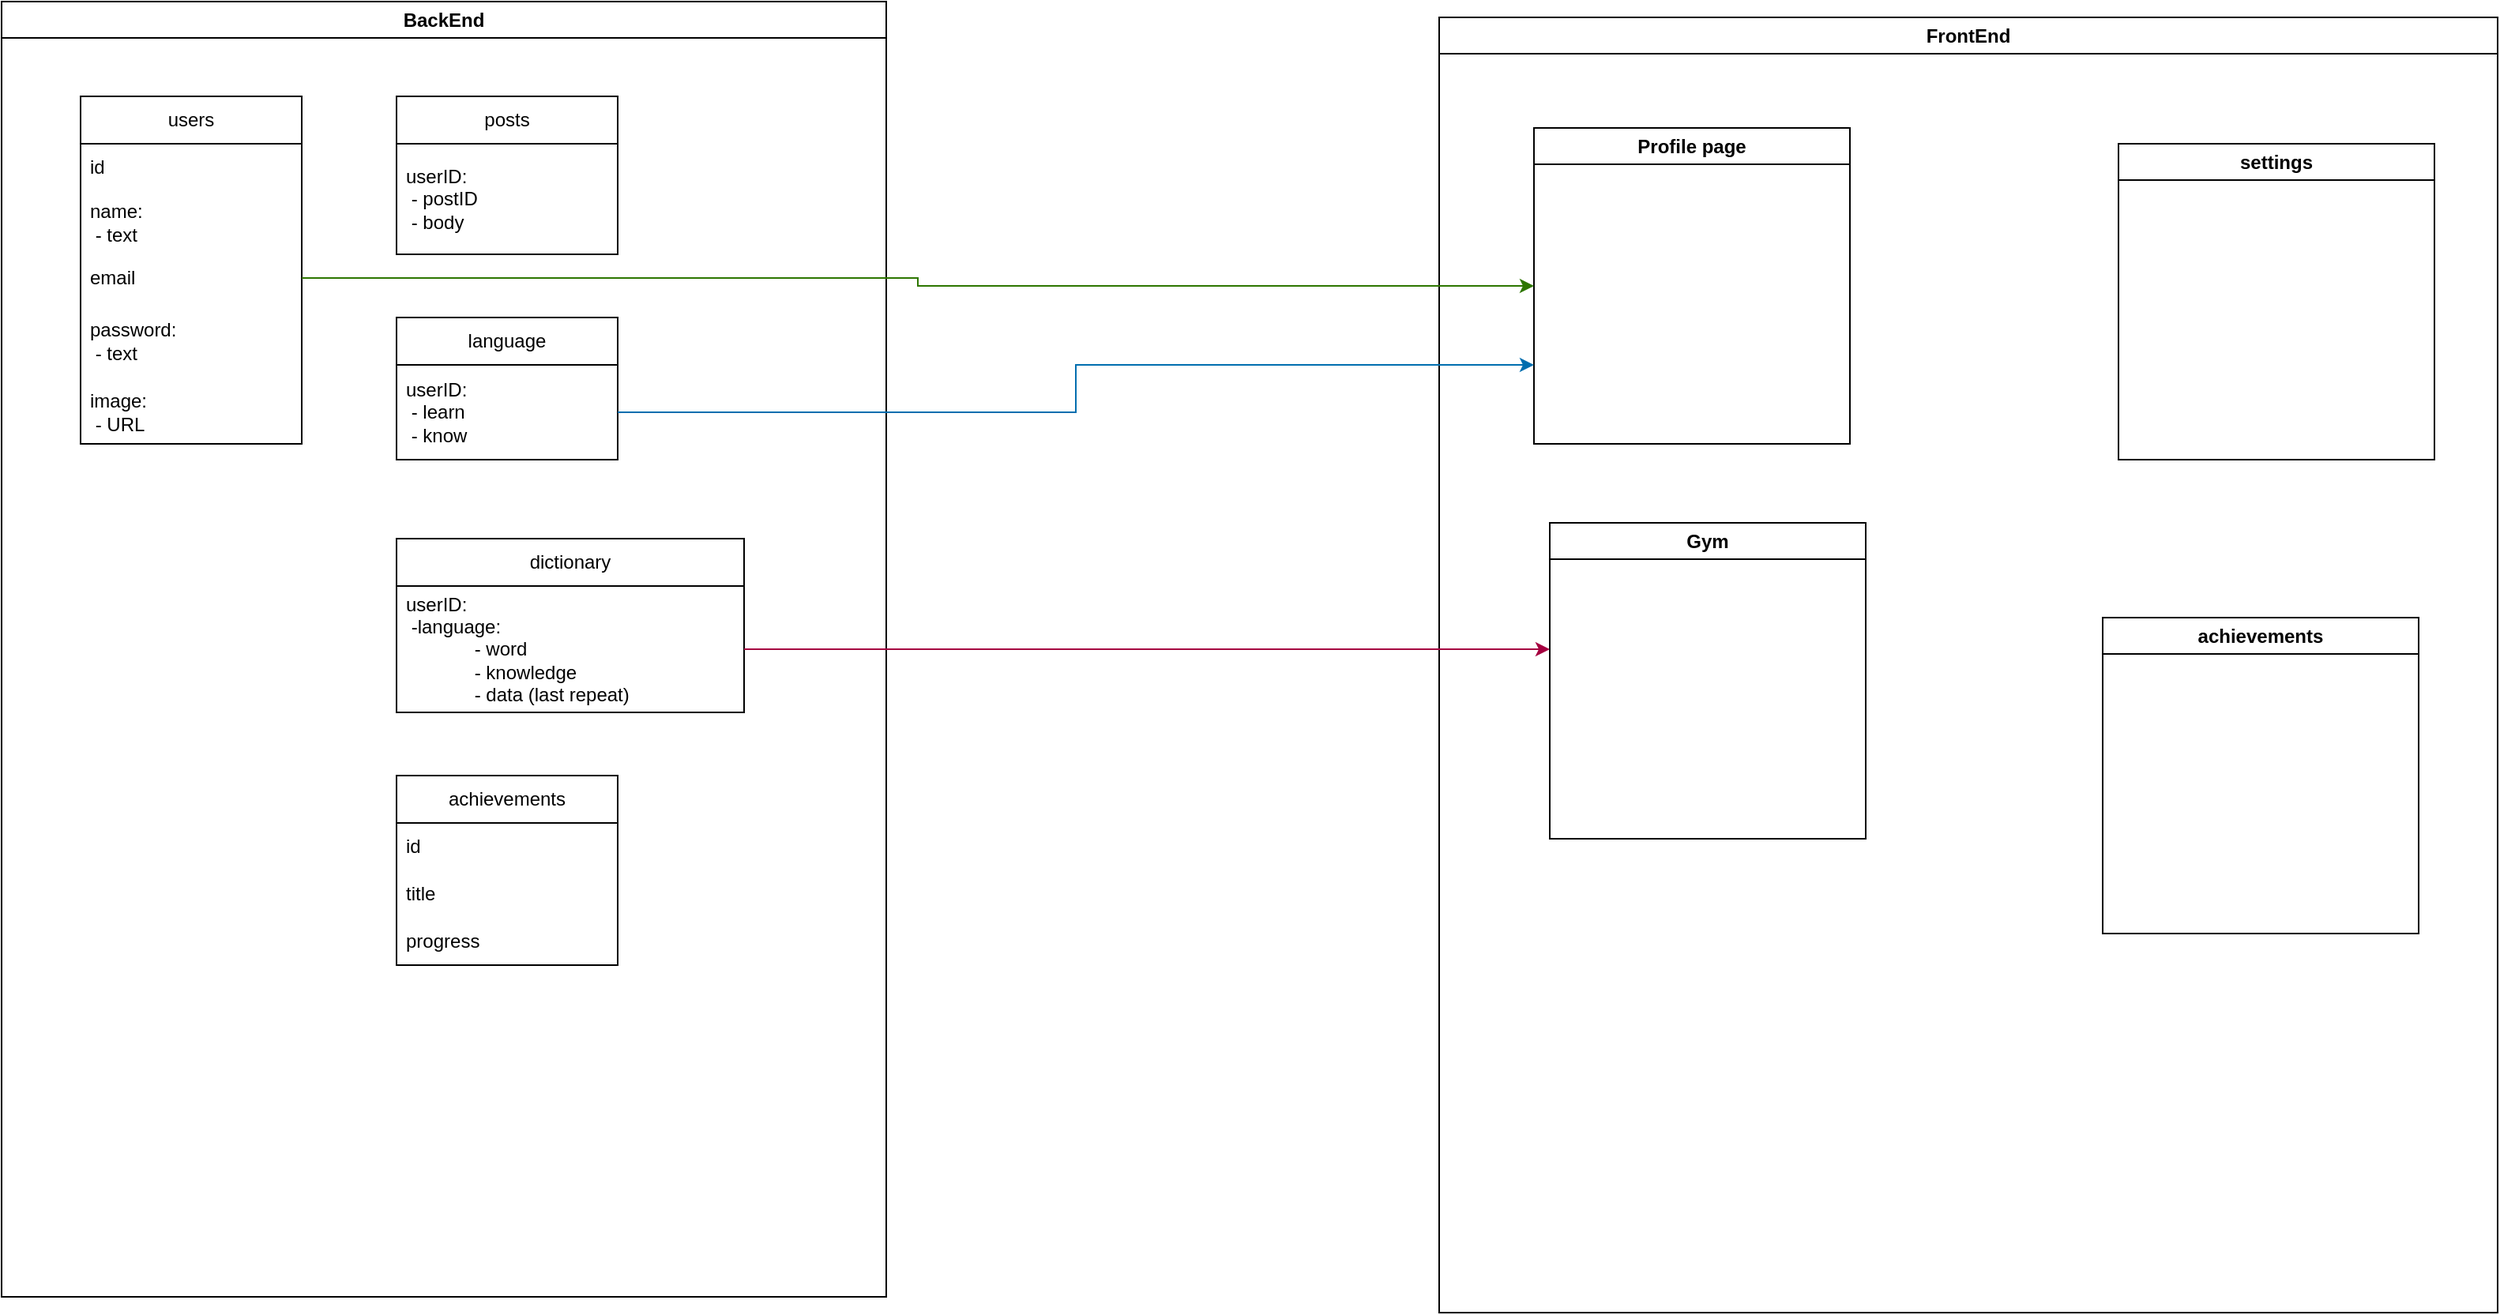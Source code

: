 <mxfile version="20.6.0" type="github">
  <diagram id="ck00l7Mgybi-_arUy2Rb" name="Page-1">
    <mxGraphModel dx="1422" dy="762" grid="1" gridSize="10" guides="1" tooltips="1" connect="1" arrows="1" fold="1" page="1" pageScale="1" pageWidth="2339" pageHeight="3300" math="0" shadow="0">
      <root>
        <mxCell id="0" />
        <mxCell id="1" parent="0" />
        <mxCell id="QpnBZLkLuOmUYs_tp1LJ-1" value="BackEnd" style="swimlane;whiteSpace=wrap;html=1;" vertex="1" parent="1">
          <mxGeometry x="90" y="90" width="560" height="820" as="geometry">
            <mxRectangle x="90" y="90" width="90" height="30" as="alternateBounds" />
          </mxGeometry>
        </mxCell>
        <mxCell id="QpnBZLkLuOmUYs_tp1LJ-16" value="users" style="swimlane;fontStyle=0;childLayout=stackLayout;horizontal=1;startSize=30;horizontalStack=0;resizeParent=1;resizeParentMax=0;resizeLast=0;collapsible=1;marginBottom=0;whiteSpace=wrap;html=1;" vertex="1" parent="QpnBZLkLuOmUYs_tp1LJ-1">
          <mxGeometry x="50" y="60" width="140" height="220" as="geometry" />
        </mxCell>
        <mxCell id="QpnBZLkLuOmUYs_tp1LJ-17" value="id" style="text;strokeColor=none;fillColor=none;align=left;verticalAlign=middle;spacingLeft=4;spacingRight=4;overflow=hidden;points=[[0,0.5],[1,0.5]];portConstraint=eastwest;rotatable=0;whiteSpace=wrap;html=1;" vertex="1" parent="QpnBZLkLuOmUYs_tp1LJ-16">
          <mxGeometry y="30" width="140" height="30" as="geometry" />
        </mxCell>
        <mxCell id="QpnBZLkLuOmUYs_tp1LJ-18" value="name:&lt;br&gt;&lt;span style=&quot;&quot;&gt;	&lt;/span&gt;&lt;span style=&quot;white-space: pre;&quot;&gt;	&lt;/span&gt;- text" style="text;strokeColor=none;fillColor=none;align=left;verticalAlign=middle;spacingLeft=4;spacingRight=4;overflow=hidden;points=[[0,0.5],[1,0.5]];portConstraint=eastwest;rotatable=0;whiteSpace=wrap;html=1;" vertex="1" parent="QpnBZLkLuOmUYs_tp1LJ-16">
          <mxGeometry y="60" width="140" height="40" as="geometry" />
        </mxCell>
        <mxCell id="QpnBZLkLuOmUYs_tp1LJ-19" value="email" style="text;strokeColor=none;fillColor=none;align=left;verticalAlign=middle;spacingLeft=4;spacingRight=4;overflow=hidden;points=[[0,0.5],[1,0.5]];portConstraint=eastwest;rotatable=0;whiteSpace=wrap;html=1;" vertex="1" parent="QpnBZLkLuOmUYs_tp1LJ-16">
          <mxGeometry y="100" width="140" height="30" as="geometry" />
        </mxCell>
        <mxCell id="QpnBZLkLuOmUYs_tp1LJ-21" value="password:&lt;br&gt;&lt;span style=&quot;white-space: pre;&quot;&gt;	&lt;/span&gt;- text" style="text;strokeColor=none;fillColor=none;align=left;verticalAlign=middle;spacingLeft=4;spacingRight=4;overflow=hidden;points=[[0,0.5],[1,0.5]];portConstraint=eastwest;rotatable=0;whiteSpace=wrap;html=1;" vertex="1" parent="QpnBZLkLuOmUYs_tp1LJ-16">
          <mxGeometry y="130" width="140" height="50" as="geometry" />
        </mxCell>
        <mxCell id="QpnBZLkLuOmUYs_tp1LJ-20" value="image:&lt;br&gt;&lt;span style=&quot;white-space: pre;&quot;&gt;	&lt;/span&gt;- URL" style="text;strokeColor=none;fillColor=none;align=left;verticalAlign=middle;spacingLeft=4;spacingRight=4;overflow=hidden;points=[[0,0.5],[1,0.5]];portConstraint=eastwest;rotatable=0;whiteSpace=wrap;html=1;" vertex="1" parent="QpnBZLkLuOmUYs_tp1LJ-16">
          <mxGeometry y="180" width="140" height="40" as="geometry" />
        </mxCell>
        <mxCell id="QpnBZLkLuOmUYs_tp1LJ-26" value="posts" style="swimlane;fontStyle=0;childLayout=stackLayout;horizontal=1;startSize=30;horizontalStack=0;resizeParent=1;resizeParentMax=0;resizeLast=0;collapsible=1;marginBottom=0;whiteSpace=wrap;html=1;" vertex="1" parent="QpnBZLkLuOmUYs_tp1LJ-1">
          <mxGeometry x="250" y="60" width="140" height="100" as="geometry" />
        </mxCell>
        <mxCell id="QpnBZLkLuOmUYs_tp1LJ-27" value="userID:&lt;br&gt;&lt;span style=&quot;white-space: pre;&quot;&gt;	&lt;/span&gt;- postID&lt;br&gt;&lt;span style=&quot;white-space: pre;&quot;&gt;	&lt;/span&gt;- body" style="text;strokeColor=none;fillColor=none;align=left;verticalAlign=middle;spacingLeft=4;spacingRight=4;overflow=hidden;points=[[0,0.5],[1,0.5]];portConstraint=eastwest;rotatable=0;whiteSpace=wrap;html=1;" vertex="1" parent="QpnBZLkLuOmUYs_tp1LJ-26">
          <mxGeometry y="30" width="140" height="70" as="geometry" />
        </mxCell>
        <mxCell id="QpnBZLkLuOmUYs_tp1LJ-31" value="language" style="swimlane;fontStyle=0;childLayout=stackLayout;horizontal=1;startSize=30;horizontalStack=0;resizeParent=1;resizeParentMax=0;resizeLast=0;collapsible=1;marginBottom=0;whiteSpace=wrap;html=1;" vertex="1" parent="QpnBZLkLuOmUYs_tp1LJ-1">
          <mxGeometry x="250" y="200" width="140" height="90" as="geometry" />
        </mxCell>
        <mxCell id="QpnBZLkLuOmUYs_tp1LJ-32" value="userID:&lt;br&gt;&lt;span style=&quot;white-space: pre;&quot;&gt;	&lt;/span&gt;- learn&lt;br&gt;&lt;span style=&quot;white-space: pre;&quot;&gt;	&lt;/span&gt;- know" style="text;strokeColor=none;fillColor=none;align=left;verticalAlign=middle;spacingLeft=4;spacingRight=4;overflow=hidden;points=[[0,0.5],[1,0.5]];portConstraint=eastwest;rotatable=0;whiteSpace=wrap;html=1;" vertex="1" parent="QpnBZLkLuOmUYs_tp1LJ-31">
          <mxGeometry y="30" width="140" height="60" as="geometry" />
        </mxCell>
        <mxCell id="QpnBZLkLuOmUYs_tp1LJ-35" value="dictionary" style="swimlane;fontStyle=0;childLayout=stackLayout;horizontal=1;startSize=30;horizontalStack=0;resizeParent=1;resizeParentMax=0;resizeLast=0;collapsible=1;marginBottom=0;whiteSpace=wrap;html=1;" vertex="1" parent="QpnBZLkLuOmUYs_tp1LJ-1">
          <mxGeometry x="250" y="340" width="220" height="110" as="geometry" />
        </mxCell>
        <mxCell id="QpnBZLkLuOmUYs_tp1LJ-36" value="userID:&lt;br&gt;&lt;span style=&quot;white-space: pre;&quot;&gt;	&lt;/span&gt;-language:&amp;nbsp;&lt;br&gt;&lt;blockquote style=&quot;margin: 0 0 0 40px; border: none; padding: 0px;&quot;&gt;&lt;span style=&quot;white-space: pre;&quot;&gt;	&lt;/span&gt;- word&lt;br&gt;&lt;span style=&quot;white-space: pre;&quot;&gt;	&lt;/span&gt;- knowledge&lt;br&gt;&lt;span style=&quot;white-space: pre;&quot;&gt;	&lt;/span&gt;- data (last repeat)&lt;/blockquote&gt;" style="text;strokeColor=none;fillColor=none;align=left;verticalAlign=middle;spacingLeft=4;spacingRight=4;overflow=hidden;points=[[0,0.5],[1,0.5]];portConstraint=eastwest;rotatable=0;whiteSpace=wrap;html=1;" vertex="1" parent="QpnBZLkLuOmUYs_tp1LJ-35">
          <mxGeometry y="30" width="220" height="80" as="geometry" />
        </mxCell>
        <mxCell id="QpnBZLkLuOmUYs_tp1LJ-47" value="achievements" style="swimlane;fontStyle=0;childLayout=stackLayout;horizontal=1;startSize=30;horizontalStack=0;resizeParent=1;resizeParentMax=0;resizeLast=0;collapsible=1;marginBottom=0;whiteSpace=wrap;html=1;" vertex="1" parent="QpnBZLkLuOmUYs_tp1LJ-1">
          <mxGeometry x="250" y="490" width="140" height="120" as="geometry" />
        </mxCell>
        <mxCell id="QpnBZLkLuOmUYs_tp1LJ-48" value="id" style="text;strokeColor=none;fillColor=none;align=left;verticalAlign=middle;spacingLeft=4;spacingRight=4;overflow=hidden;points=[[0,0.5],[1,0.5]];portConstraint=eastwest;rotatable=0;whiteSpace=wrap;html=1;" vertex="1" parent="QpnBZLkLuOmUYs_tp1LJ-47">
          <mxGeometry y="30" width="140" height="30" as="geometry" />
        </mxCell>
        <mxCell id="QpnBZLkLuOmUYs_tp1LJ-49" value="title" style="text;strokeColor=none;fillColor=none;align=left;verticalAlign=middle;spacingLeft=4;spacingRight=4;overflow=hidden;points=[[0,0.5],[1,0.5]];portConstraint=eastwest;rotatable=0;whiteSpace=wrap;html=1;" vertex="1" parent="QpnBZLkLuOmUYs_tp1LJ-47">
          <mxGeometry y="60" width="140" height="30" as="geometry" />
        </mxCell>
        <mxCell id="QpnBZLkLuOmUYs_tp1LJ-50" value="progress" style="text;strokeColor=none;fillColor=none;align=left;verticalAlign=middle;spacingLeft=4;spacingRight=4;overflow=hidden;points=[[0,0.5],[1,0.5]];portConstraint=eastwest;rotatable=0;whiteSpace=wrap;html=1;" vertex="1" parent="QpnBZLkLuOmUYs_tp1LJ-47">
          <mxGeometry y="90" width="140" height="30" as="geometry" />
        </mxCell>
        <mxCell id="QpnBZLkLuOmUYs_tp1LJ-2" value="FrontEnd" style="swimlane;whiteSpace=wrap;html=1;" vertex="1" parent="1">
          <mxGeometry x="1000" y="100" width="670" height="820" as="geometry">
            <mxRectangle x="1000" y="100" width="90" height="30" as="alternateBounds" />
          </mxGeometry>
        </mxCell>
        <mxCell id="QpnBZLkLuOmUYs_tp1LJ-39" value="Profile page" style="swimlane;whiteSpace=wrap;html=1;" vertex="1" parent="QpnBZLkLuOmUYs_tp1LJ-2">
          <mxGeometry x="60" y="70" width="200" height="200" as="geometry" />
        </mxCell>
        <mxCell id="QpnBZLkLuOmUYs_tp1LJ-43" value="settings" style="swimlane;whiteSpace=wrap;html=1;" vertex="1" parent="QpnBZLkLuOmUYs_tp1LJ-2">
          <mxGeometry x="430" y="80" width="200" height="200" as="geometry" />
        </mxCell>
        <mxCell id="QpnBZLkLuOmUYs_tp1LJ-44" value="achievements" style="swimlane;whiteSpace=wrap;html=1;" vertex="1" parent="QpnBZLkLuOmUYs_tp1LJ-2">
          <mxGeometry x="420" y="380" width="200" height="200" as="geometry" />
        </mxCell>
        <mxCell id="QpnBZLkLuOmUYs_tp1LJ-45" value="Gym" style="swimlane;whiteSpace=wrap;html=1;" vertex="1" parent="QpnBZLkLuOmUYs_tp1LJ-2">
          <mxGeometry x="70" y="320" width="200" height="200" as="geometry" />
        </mxCell>
        <mxCell id="QpnBZLkLuOmUYs_tp1LJ-40" style="edgeStyle=orthogonalEdgeStyle;rounded=0;orthogonalLoop=1;jettySize=auto;html=1;entryX=0;entryY=0.5;entryDx=0;entryDy=0;fillColor=#60a917;strokeColor=#2D7600;" edge="1" parent="1" source="QpnBZLkLuOmUYs_tp1LJ-19" target="QpnBZLkLuOmUYs_tp1LJ-39">
          <mxGeometry relative="1" as="geometry" />
        </mxCell>
        <mxCell id="QpnBZLkLuOmUYs_tp1LJ-41" style="edgeStyle=orthogonalEdgeStyle;rounded=0;orthogonalLoop=1;jettySize=auto;html=1;entryX=0;entryY=0.75;entryDx=0;entryDy=0;fillColor=#1ba1e2;strokeColor=#006EAF;" edge="1" parent="1" source="QpnBZLkLuOmUYs_tp1LJ-32" target="QpnBZLkLuOmUYs_tp1LJ-39">
          <mxGeometry relative="1" as="geometry" />
        </mxCell>
        <mxCell id="QpnBZLkLuOmUYs_tp1LJ-46" style="edgeStyle=orthogonalEdgeStyle;rounded=0;orthogonalLoop=1;jettySize=auto;html=1;fillColor=#d80073;strokeColor=#A50040;" edge="1" parent="1" source="QpnBZLkLuOmUYs_tp1LJ-36">
          <mxGeometry relative="1" as="geometry">
            <mxPoint x="1070" y="500" as="targetPoint" />
          </mxGeometry>
        </mxCell>
      </root>
    </mxGraphModel>
  </diagram>
</mxfile>
